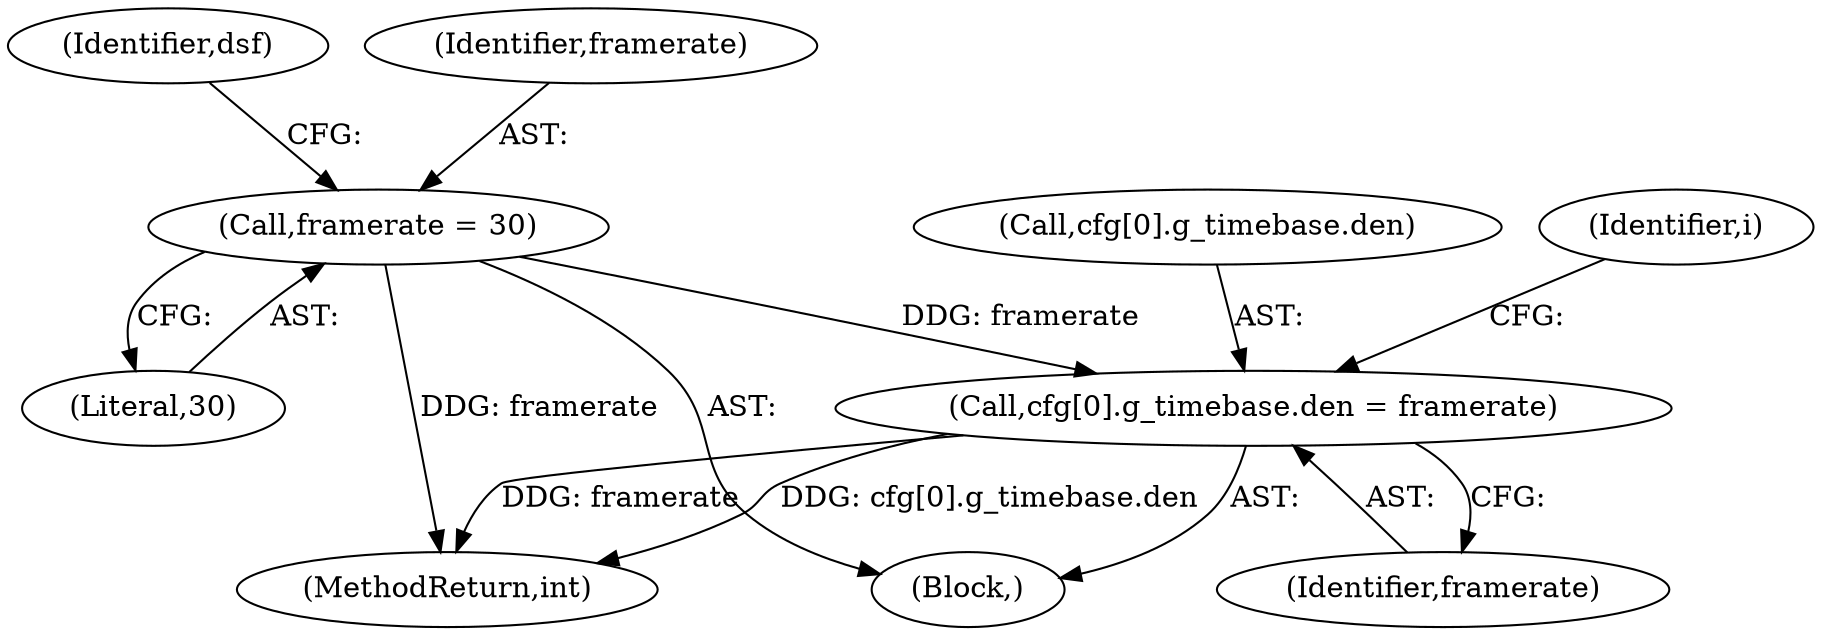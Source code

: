 digraph "0_Android_5a9753fca56f0eeb9f61e342b2fccffc364f9426_22@array" {
"1000472" [label="(Call,cfg[0].g_timebase.den = framerate)"];
"1000178" [label="(Call,framerate = 30)"];
"1001296" [label="(MethodReturn,int)"];
"1000183" [label="(Identifier,dsf)"];
"1000179" [label="(Identifier,framerate)"];
"1000472" [label="(Call,cfg[0].g_timebase.den = framerate)"];
"1000178" [label="(Call,framerate = 30)"];
"1000180" [label="(Literal,30)"];
"1000483" [label="(Identifier,i)"];
"1000473" [label="(Call,cfg[0].g_timebase.den)"];
"1000135" [label="(Block,)"];
"1000480" [label="(Identifier,framerate)"];
"1000472" -> "1000135"  [label="AST: "];
"1000472" -> "1000480"  [label="CFG: "];
"1000473" -> "1000472"  [label="AST: "];
"1000480" -> "1000472"  [label="AST: "];
"1000483" -> "1000472"  [label="CFG: "];
"1000472" -> "1001296"  [label="DDG: framerate"];
"1000472" -> "1001296"  [label="DDG: cfg[0].g_timebase.den"];
"1000178" -> "1000472"  [label="DDG: framerate"];
"1000178" -> "1000135"  [label="AST: "];
"1000178" -> "1000180"  [label="CFG: "];
"1000179" -> "1000178"  [label="AST: "];
"1000180" -> "1000178"  [label="AST: "];
"1000183" -> "1000178"  [label="CFG: "];
"1000178" -> "1001296"  [label="DDG: framerate"];
}
